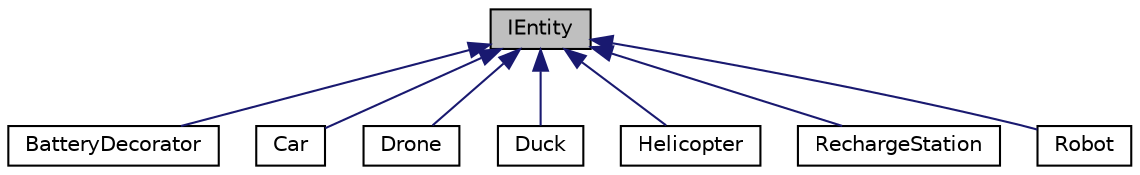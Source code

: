 digraph "IEntity"
{
 // LATEX_PDF_SIZE
  edge [fontname="Helvetica",fontsize="10",labelfontname="Helvetica",labelfontsize="10"];
  node [fontname="Helvetica",fontsize="10",shape=record];
  Node1 [label="IEntity",height=0.2,width=0.4,color="black", fillcolor="grey75", style="filled", fontcolor="black",tooltip="Abstract controller class used in the Transit Service. Uses the Model View Controller Pattern."];
  Node1 -> Node2 [dir="back",color="midnightblue",fontsize="10",style="solid",fontname="Helvetica"];
  Node2 [label="BatteryDecorator",height=0.2,width=0.4,color="black", fillcolor="white", style="filled",URL="$classBatteryDecorator.html",tooltip="A class to decorate a drone with a battery."];
  Node1 -> Node3 [dir="back",color="midnightblue",fontsize="10",style="solid",fontname="Helvetica"];
  Node3 [label="Car",height=0.2,width=0.4,color="black", fillcolor="white", style="filled",URL="$classCar.html",tooltip="Represents a car in a physical system. Cars move using euler integration based on a specified velocit..."];
  Node1 -> Node4 [dir="back",color="midnightblue",fontsize="10",style="solid",fontname="Helvetica"];
  Node4 [label="Drone",height=0.2,width=0.4,color="black", fillcolor="white", style="filled",URL="$classDrone.html",tooltip="Represents a drone in a physical system. Drones move using euler integration based on a specified vel..."];
  Node1 -> Node5 [dir="back",color="midnightblue",fontsize="10",style="solid",fontname="Helvetica"];
  Node5 [label="Duck",height=0.2,width=0.4,color="black", fillcolor="white", style="filled",URL="$classDuck.html",tooltip=" "];
  Node1 -> Node6 [dir="back",color="midnightblue",fontsize="10",style="solid",fontname="Helvetica"];
  Node6 [label="Helicopter",height=0.2,width=0.4,color="black", fillcolor="white", style="filled",URL="$classHelicopter.html",tooltip="helicopter class."];
  Node1 -> Node7 [dir="back",color="midnightblue",fontsize="10",style="solid",fontname="Helvetica"];
  Node7 [label="RechargeStation",height=0.2,width=0.4,color="black", fillcolor="white", style="filled",URL="$classRechargeStation.html",tooltip="A class representing a recharge station."];
  Node1 -> Node8 [dir="back",color="midnightblue",fontsize="10",style="solid",fontname="Helvetica"];
  Node8 [label="Robot",height=0.2,width=0.4,color="black", fillcolor="white", style="filled",URL="$classRobot.html",tooltip="Robot class inherits IEntity."];
}
